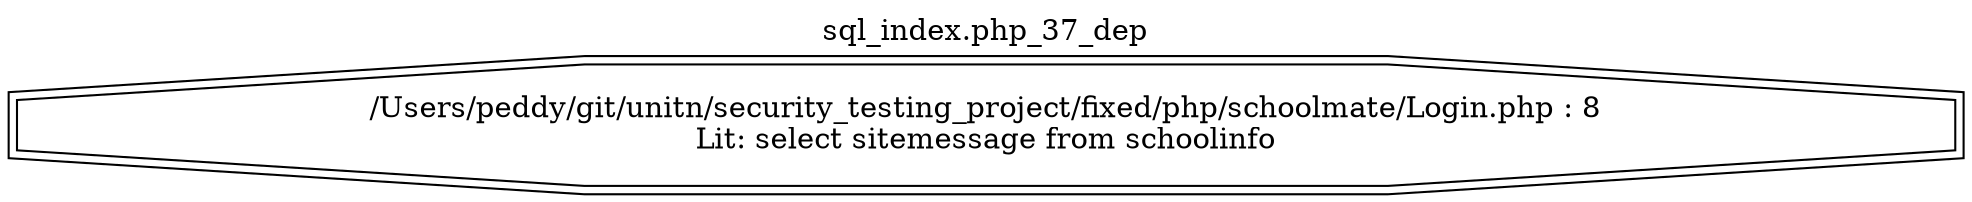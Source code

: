 digraph cfg {
  label="sql_index.php_37_dep";
  labelloc=t;
  n1 [shape=doubleoctagon, label="/Users/peddy/git/unitn/security_testing_project/fixed/php/schoolmate/Login.php : 8\nLit: select sitemessage from schoolinfo\n"];
}
